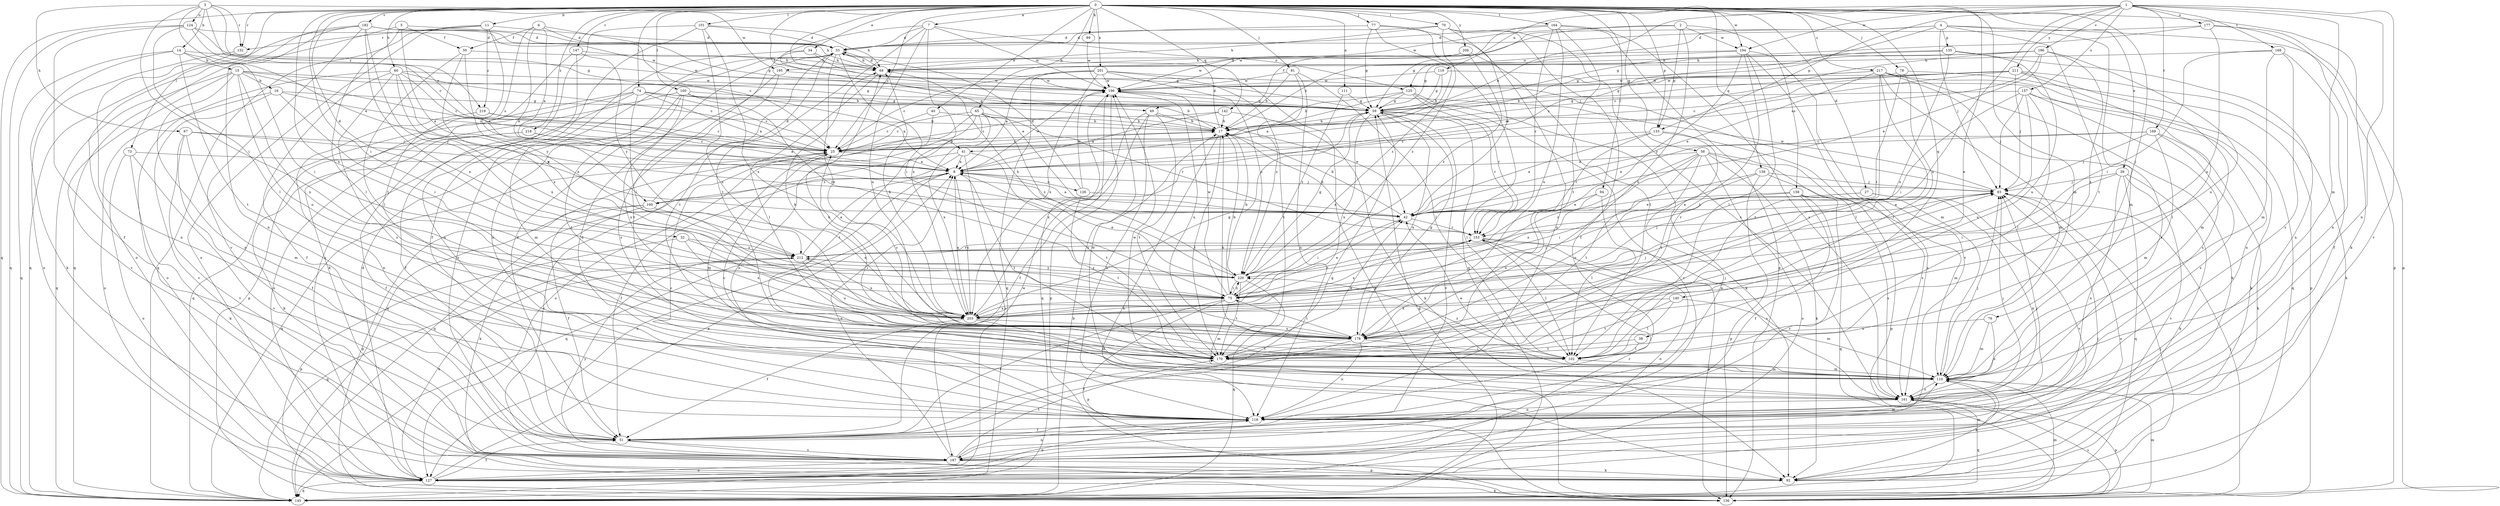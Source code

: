 strict digraph  {
0;
1;
2;
3;
4;
5;
6;
7;
8;
11;
14;
15;
16;
17;
25;
27;
32;
33;
34;
38;
39;
40;
41;
42;
49;
50;
51;
58;
59;
60;
65;
67;
68;
70;
73;
74;
75;
76;
77;
78;
81;
83;
89;
92;
94;
100;
101;
102;
110;
111;
116;
118;
124;
125;
126;
127;
133;
135;
136;
138;
140;
142;
145;
147;
152;
153;
157;
158;
160;
161;
164;
168;
169;
170;
177;
178;
182;
186;
187;
194;
195;
196;
201;
203;
206;
211;
212;
217;
218;
219;
220;
0 -> 7  [label=a];
0 -> 11  [label=b];
0 -> 25  [label=c];
0 -> 27  [label=d];
0 -> 32  [label=d];
0 -> 34  [label=e];
0 -> 38  [label=e];
0 -> 39  [label=e];
0 -> 40  [label=e];
0 -> 49  [label=f];
0 -> 58  [label=g];
0 -> 60  [label=h];
0 -> 65  [label=h];
0 -> 70  [label=i];
0 -> 73  [label=i];
0 -> 74  [label=i];
0 -> 75  [label=i];
0 -> 76  [label=j];
0 -> 77  [label=j];
0 -> 78  [label=j];
0 -> 81  [label=j];
0 -> 83  [label=j];
0 -> 89  [label=k];
0 -> 92  [label=k];
0 -> 94  [label=l];
0 -> 100  [label=l];
0 -> 101  [label=l];
0 -> 110  [label=m];
0 -> 111  [label=n];
0 -> 133  [label=p];
0 -> 138  [label=q];
0 -> 140  [label=q];
0 -> 142  [label=q];
0 -> 145  [label=q];
0 -> 147  [label=r];
0 -> 152  [label=r];
0 -> 164  [label=t];
0 -> 182  [label=v];
0 -> 194  [label=w];
0 -> 201  [label=x];
0 -> 203  [label=x];
0 -> 206  [label=y];
0 -> 217  [label=z];
0 -> 218  [label=z];
1 -> 41  [label=e];
1 -> 110  [label=m];
1 -> 116  [label=n];
1 -> 118  [label=n];
1 -> 133  [label=p];
1 -> 157  [label=s];
1 -> 168  [label=t];
1 -> 169  [label=t];
1 -> 177  [label=u];
1 -> 178  [label=u];
1 -> 186  [label=v];
1 -> 187  [label=v];
1 -> 194  [label=w];
1 -> 211  [label=y];
2 -> 49  [label=f];
2 -> 133  [label=p];
2 -> 158  [label=s];
2 -> 178  [label=u];
2 -> 194  [label=w];
2 -> 195  [label=w];
3 -> 14  [label=b];
3 -> 41  [label=e];
3 -> 42  [label=e];
3 -> 67  [label=h];
3 -> 75  [label=i];
3 -> 124  [label=o];
3 -> 152  [label=r];
3 -> 195  [label=w];
3 -> 219  [label=z];
4 -> 83  [label=j];
4 -> 110  [label=m];
4 -> 125  [label=o];
4 -> 135  [label=p];
4 -> 136  [label=p];
4 -> 160  [label=s];
4 -> 170  [label=t];
4 -> 196  [label=w];
5 -> 33  [label=d];
5 -> 42  [label=e];
5 -> 50  [label=f];
5 -> 102  [label=l];
5 -> 145  [label=q];
6 -> 8  [label=a];
6 -> 25  [label=c];
6 -> 42  [label=e];
6 -> 50  [label=f];
6 -> 59  [label=g];
6 -> 160  [label=s];
7 -> 33  [label=d];
7 -> 51  [label=f];
7 -> 125  [label=o];
7 -> 170  [label=t];
7 -> 178  [label=u];
7 -> 196  [label=w];
7 -> 203  [label=x];
8 -> 83  [label=j];
8 -> 126  [label=o];
8 -> 127  [label=o];
8 -> 145  [label=q];
8 -> 160  [label=s];
8 -> 170  [label=t];
8 -> 196  [label=w];
8 -> 203  [label=x];
11 -> 33  [label=d];
11 -> 127  [label=o];
11 -> 145  [label=q];
11 -> 152  [label=r];
11 -> 170  [label=t];
11 -> 219  [label=z];
14 -> 15  [label=b];
14 -> 75  [label=i];
14 -> 92  [label=k];
14 -> 145  [label=q];
14 -> 170  [label=t];
14 -> 196  [label=w];
15 -> 16  [label=b];
15 -> 17  [label=b];
15 -> 25  [label=c];
15 -> 59  [label=g];
15 -> 118  [label=n];
15 -> 145  [label=q];
15 -> 178  [label=u];
15 -> 187  [label=v];
15 -> 203  [label=x];
16 -> 25  [label=c];
16 -> 59  [label=g];
16 -> 75  [label=i];
16 -> 127  [label=o];
16 -> 187  [label=v];
17 -> 25  [label=c];
17 -> 33  [label=d];
17 -> 92  [label=k];
17 -> 170  [label=t];
25 -> 8  [label=a];
25 -> 17  [label=b];
25 -> 110  [label=m];
25 -> 145  [label=q];
27 -> 42  [label=e];
27 -> 118  [label=n];
27 -> 153  [label=r];
27 -> 187  [label=v];
32 -> 75  [label=i];
32 -> 136  [label=p];
32 -> 203  [label=x];
32 -> 212  [label=y];
33 -> 68  [label=h];
33 -> 75  [label=i];
33 -> 118  [label=n];
33 -> 170  [label=t];
33 -> 203  [label=x];
34 -> 42  [label=e];
34 -> 59  [label=g];
34 -> 68  [label=h];
34 -> 187  [label=v];
38 -> 102  [label=l];
38 -> 170  [label=t];
39 -> 75  [label=i];
39 -> 83  [label=j];
39 -> 92  [label=k];
39 -> 118  [label=n];
39 -> 145  [label=q];
39 -> 187  [label=v];
40 -> 17  [label=b];
40 -> 25  [label=c];
40 -> 127  [label=o];
41 -> 8  [label=a];
41 -> 51  [label=f];
41 -> 145  [label=q];
41 -> 170  [label=t];
41 -> 187  [label=v];
42 -> 8  [label=a];
42 -> 17  [label=b];
42 -> 75  [label=i];
42 -> 153  [label=r];
49 -> 17  [label=b];
49 -> 42  [label=e];
49 -> 51  [label=f];
49 -> 118  [label=n];
49 -> 170  [label=t];
49 -> 203  [label=x];
50 -> 68  [label=h];
50 -> 102  [label=l];
50 -> 203  [label=x];
50 -> 212  [label=y];
51 -> 59  [label=g];
51 -> 110  [label=m];
51 -> 136  [label=p];
51 -> 187  [label=v];
58 -> 8  [label=a];
58 -> 92  [label=k];
58 -> 118  [label=n];
58 -> 127  [label=o];
58 -> 136  [label=p];
58 -> 161  [label=s];
58 -> 170  [label=t];
58 -> 203  [label=x];
58 -> 220  [label=z];
59 -> 17  [label=b];
59 -> 102  [label=l];
59 -> 153  [label=r];
59 -> 178  [label=u];
59 -> 187  [label=v];
59 -> 203  [label=x];
60 -> 8  [label=a];
60 -> 25  [label=c];
60 -> 51  [label=f];
60 -> 127  [label=o];
60 -> 161  [label=s];
60 -> 196  [label=w];
60 -> 203  [label=x];
60 -> 212  [label=y];
65 -> 17  [label=b];
65 -> 25  [label=c];
65 -> 118  [label=n];
65 -> 145  [label=q];
65 -> 153  [label=r];
65 -> 170  [label=t];
65 -> 203  [label=x];
65 -> 220  [label=z];
67 -> 25  [label=c];
67 -> 42  [label=e];
67 -> 51  [label=f];
67 -> 110  [label=m];
67 -> 187  [label=v];
68 -> 33  [label=d];
68 -> 102  [label=l];
68 -> 196  [label=w];
70 -> 33  [label=d];
70 -> 42  [label=e];
70 -> 51  [label=f];
70 -> 68  [label=h];
70 -> 161  [label=s];
70 -> 220  [label=z];
73 -> 8  [label=a];
73 -> 92  [label=k];
73 -> 127  [label=o];
73 -> 187  [label=v];
74 -> 8  [label=a];
74 -> 17  [label=b];
74 -> 25  [label=c];
74 -> 51  [label=f];
74 -> 59  [label=g];
74 -> 75  [label=i];
74 -> 136  [label=p];
74 -> 145  [label=q];
75 -> 17  [label=b];
75 -> 42  [label=e];
75 -> 51  [label=f];
75 -> 110  [label=m];
75 -> 136  [label=p];
75 -> 153  [label=r];
75 -> 196  [label=w];
75 -> 203  [label=x];
75 -> 220  [label=z];
76 -> 110  [label=m];
76 -> 161  [label=s];
76 -> 178  [label=u];
77 -> 33  [label=d];
77 -> 59  [label=g];
77 -> 118  [label=n];
77 -> 145  [label=q];
77 -> 220  [label=z];
78 -> 75  [label=i];
78 -> 102  [label=l];
78 -> 136  [label=p];
78 -> 196  [label=w];
81 -> 17  [label=b];
81 -> 102  [label=l];
81 -> 118  [label=n];
81 -> 196  [label=w];
81 -> 220  [label=z];
83 -> 42  [label=e];
83 -> 127  [label=o];
83 -> 196  [label=w];
89 -> 196  [label=w];
94 -> 42  [label=e];
94 -> 102  [label=l];
94 -> 178  [label=u];
100 -> 8  [label=a];
100 -> 59  [label=g];
100 -> 110  [label=m];
100 -> 127  [label=o];
100 -> 170  [label=t];
100 -> 178  [label=u];
100 -> 220  [label=z];
101 -> 33  [label=d];
101 -> 51  [label=f];
101 -> 68  [label=h];
101 -> 127  [label=o];
101 -> 178  [label=u];
101 -> 203  [label=x];
102 -> 17  [label=b];
102 -> 68  [label=h];
102 -> 110  [label=m];
102 -> 220  [label=z];
110 -> 42  [label=e];
110 -> 83  [label=j];
110 -> 92  [label=k];
110 -> 161  [label=s];
110 -> 196  [label=w];
111 -> 59  [label=g];
111 -> 220  [label=z];
116 -> 17  [label=b];
116 -> 59  [label=g];
116 -> 118  [label=n];
116 -> 196  [label=w];
118 -> 25  [label=c];
118 -> 33  [label=d];
118 -> 51  [label=f];
118 -> 83  [label=j];
124 -> 25  [label=c];
124 -> 33  [label=d];
124 -> 51  [label=f];
124 -> 59  [label=g];
124 -> 102  [label=l];
124 -> 145  [label=q];
125 -> 8  [label=a];
125 -> 17  [label=b];
125 -> 59  [label=g];
125 -> 92  [label=k];
125 -> 153  [label=r];
125 -> 187  [label=v];
126 -> 33  [label=d];
126 -> 42  [label=e];
126 -> 170  [label=t];
126 -> 196  [label=w];
127 -> 8  [label=a];
127 -> 33  [label=d];
127 -> 51  [label=f];
127 -> 83  [label=j];
127 -> 118  [label=n];
127 -> 136  [label=p];
127 -> 145  [label=q];
127 -> 153  [label=r];
127 -> 196  [label=w];
133 -> 25  [label=c];
133 -> 42  [label=e];
133 -> 153  [label=r];
133 -> 161  [label=s];
133 -> 170  [label=t];
135 -> 17  [label=b];
135 -> 68  [label=h];
135 -> 118  [label=n];
135 -> 178  [label=u];
135 -> 203  [label=x];
136 -> 83  [label=j];
136 -> 110  [label=m];
136 -> 161  [label=s];
138 -> 75  [label=i];
138 -> 83  [label=j];
138 -> 110  [label=m];
138 -> 136  [label=p];
138 -> 178  [label=u];
140 -> 102  [label=l];
140 -> 110  [label=m];
140 -> 170  [label=t];
140 -> 203  [label=x];
142 -> 8  [label=a];
142 -> 17  [label=b];
142 -> 25  [label=c];
142 -> 92  [label=k];
145 -> 17  [label=b];
145 -> 59  [label=g];
145 -> 83  [label=j];
145 -> 110  [label=m];
147 -> 68  [label=h];
147 -> 92  [label=k];
147 -> 118  [label=n];
147 -> 212  [label=y];
152 -> 118  [label=n];
152 -> 127  [label=o];
153 -> 17  [label=b];
153 -> 102  [label=l];
153 -> 127  [label=o];
153 -> 136  [label=p];
153 -> 161  [label=s];
153 -> 203  [label=x];
153 -> 212  [label=y];
157 -> 59  [label=g];
157 -> 75  [label=i];
157 -> 83  [label=j];
157 -> 92  [label=k];
157 -> 102  [label=l];
157 -> 161  [label=s];
157 -> 178  [label=u];
158 -> 42  [label=e];
158 -> 51  [label=f];
158 -> 75  [label=i];
158 -> 145  [label=q];
158 -> 161  [label=s];
158 -> 187  [label=v];
160 -> 33  [label=d];
160 -> 51  [label=f];
160 -> 92  [label=k];
160 -> 136  [label=p];
160 -> 203  [label=x];
161 -> 25  [label=c];
161 -> 83  [label=j];
161 -> 118  [label=n];
161 -> 136  [label=p];
161 -> 145  [label=q];
161 -> 196  [label=w];
164 -> 33  [label=d];
164 -> 59  [label=g];
164 -> 136  [label=p];
164 -> 153  [label=r];
164 -> 161  [label=s];
164 -> 170  [label=t];
164 -> 178  [label=u];
168 -> 51  [label=f];
168 -> 68  [label=h];
168 -> 75  [label=i];
168 -> 110  [label=m];
168 -> 161  [label=s];
169 -> 25  [label=c];
169 -> 42  [label=e];
169 -> 83  [label=j];
169 -> 92  [label=k];
169 -> 110  [label=m];
169 -> 161  [label=s];
170 -> 42  [label=e];
170 -> 83  [label=j];
170 -> 110  [label=m];
177 -> 33  [label=d];
177 -> 59  [label=g];
177 -> 118  [label=n];
177 -> 136  [label=p];
177 -> 203  [label=x];
178 -> 25  [label=c];
178 -> 51  [label=f];
178 -> 59  [label=g];
178 -> 68  [label=h];
178 -> 75  [label=i];
178 -> 102  [label=l];
178 -> 118  [label=n];
178 -> 170  [label=t];
182 -> 33  [label=d];
182 -> 68  [label=h];
182 -> 118  [label=n];
182 -> 127  [label=o];
182 -> 145  [label=q];
182 -> 187  [label=v];
182 -> 196  [label=w];
182 -> 203  [label=x];
182 -> 212  [label=y];
186 -> 8  [label=a];
186 -> 25  [label=c];
186 -> 42  [label=e];
186 -> 59  [label=g];
186 -> 68  [label=h];
186 -> 178  [label=u];
186 -> 203  [label=x];
187 -> 8  [label=a];
187 -> 25  [label=c];
187 -> 92  [label=k];
187 -> 110  [label=m];
187 -> 118  [label=n];
187 -> 127  [label=o];
187 -> 170  [label=t];
187 -> 212  [label=y];
194 -> 59  [label=g];
194 -> 68  [label=h];
194 -> 102  [label=l];
194 -> 110  [label=m];
194 -> 170  [label=t];
194 -> 187  [label=v];
194 -> 212  [label=y];
195 -> 161  [label=s];
195 -> 170  [label=t];
195 -> 196  [label=w];
196 -> 59  [label=g];
196 -> 136  [label=p];
196 -> 145  [label=q];
196 -> 178  [label=u];
201 -> 8  [label=a];
201 -> 25  [label=c];
201 -> 136  [label=p];
201 -> 145  [label=q];
201 -> 170  [label=t];
201 -> 196  [label=w];
201 -> 203  [label=x];
201 -> 220  [label=z];
203 -> 8  [label=a];
203 -> 51  [label=f];
203 -> 59  [label=g];
203 -> 68  [label=h];
203 -> 83  [label=j];
203 -> 110  [label=m];
203 -> 178  [label=u];
206 -> 68  [label=h];
206 -> 102  [label=l];
206 -> 196  [label=w];
206 -> 220  [label=z];
211 -> 8  [label=a];
211 -> 17  [label=b];
211 -> 25  [label=c];
211 -> 83  [label=j];
211 -> 92  [label=k];
211 -> 102  [label=l];
211 -> 110  [label=m];
211 -> 196  [label=w];
212 -> 8  [label=a];
212 -> 83  [label=j];
212 -> 127  [label=o];
212 -> 145  [label=q];
212 -> 153  [label=r];
212 -> 178  [label=u];
212 -> 203  [label=x];
212 -> 220  [label=z];
217 -> 42  [label=e];
217 -> 59  [label=g];
217 -> 92  [label=k];
217 -> 102  [label=l];
217 -> 110  [label=m];
217 -> 145  [label=q];
217 -> 161  [label=s];
217 -> 170  [label=t];
217 -> 196  [label=w];
218 -> 8  [label=a];
218 -> 25  [label=c];
218 -> 51  [label=f];
218 -> 92  [label=k];
219 -> 17  [label=b];
219 -> 25  [label=c];
219 -> 118  [label=n];
220 -> 8  [label=a];
220 -> 17  [label=b];
220 -> 59  [label=g];
220 -> 68  [label=h];
220 -> 75  [label=i];
220 -> 145  [label=q];
220 -> 170  [label=t];
220 -> 212  [label=y];
}
